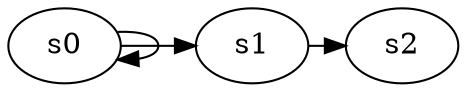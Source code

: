 digraph game_0006_chain_3 {
    s0 [name="s0", player=0];
    s1 [name="s1", player=1];
    s2 [name="s2", player=0];

    s0 -> s1 [constraint="time % 4 == 3"];
    s1 -> s2 [constraint="time % 5 == 1"];
    s0 -> s0 [constraint="time % 4 == 0"];
}

